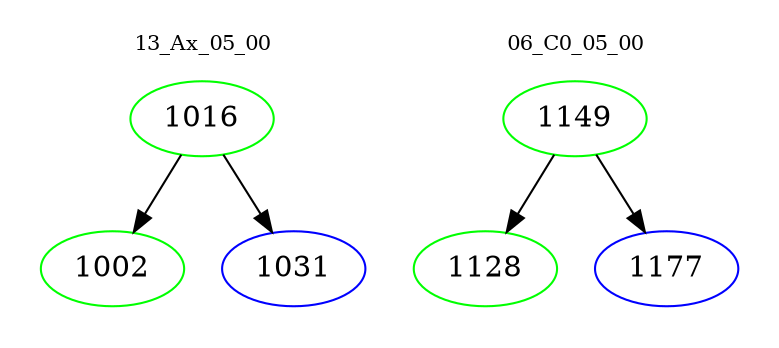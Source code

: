digraph{
subgraph cluster_0 {
color = white
label = "13_Ax_05_00";
fontsize=10;
T0_1016 [label="1016", color="green"]
T0_1016 -> T0_1002 [color="black"]
T0_1002 [label="1002", color="green"]
T0_1016 -> T0_1031 [color="black"]
T0_1031 [label="1031", color="blue"]
}
subgraph cluster_1 {
color = white
label = "06_C0_05_00";
fontsize=10;
T1_1149 [label="1149", color="green"]
T1_1149 -> T1_1128 [color="black"]
T1_1128 [label="1128", color="green"]
T1_1149 -> T1_1177 [color="black"]
T1_1177 [label="1177", color="blue"]
}
}
